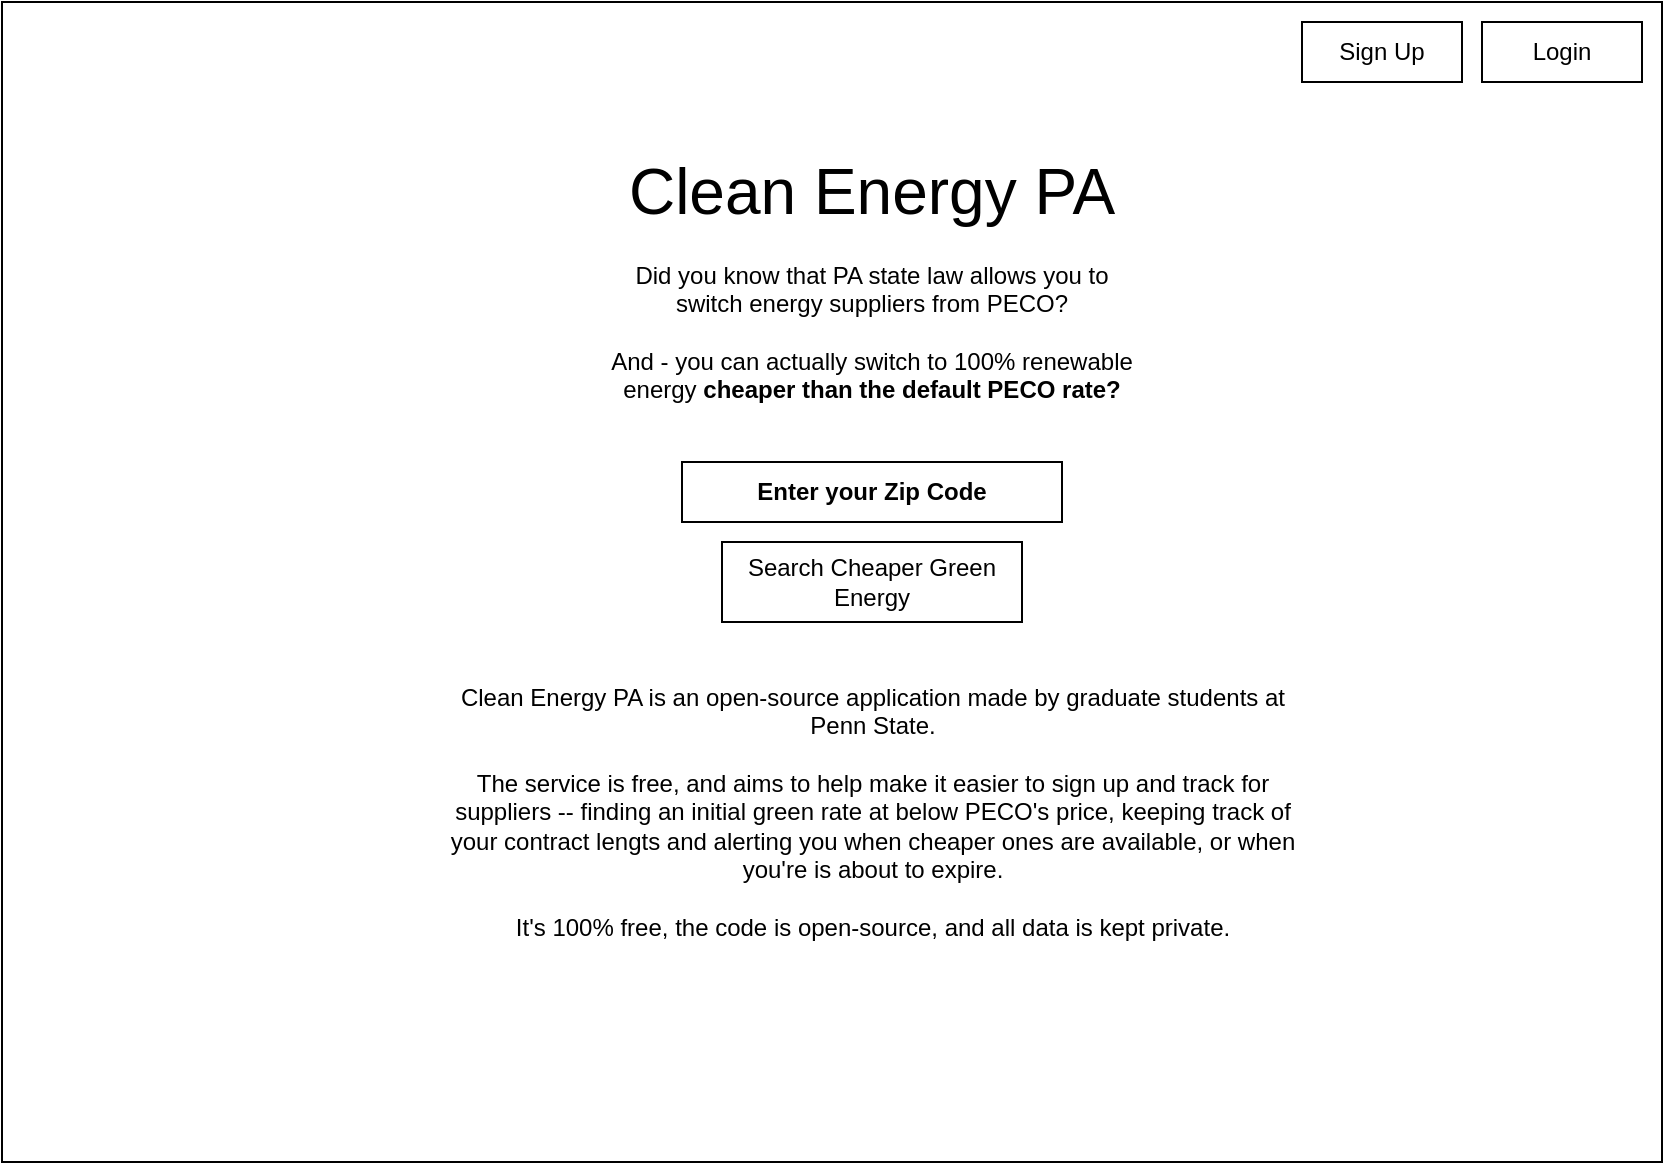 <mxfile version="21.5.0" type="device" pages="5">
  <diagram name="Landing Page" id="G5gbXoaZbaZ6ohgpXtbu">
    <mxGraphModel dx="1114" dy="740" grid="1" gridSize="10" guides="1" tooltips="1" connect="1" arrows="1" fold="1" page="1" pageScale="1" pageWidth="850" pageHeight="1100" math="0" shadow="0">
      <root>
        <mxCell id="0" />
        <mxCell id="1" parent="0" />
        <mxCell id="j_5XMxySv79X16WVs645-1" value="" style="rounded=0;whiteSpace=wrap;html=1;" parent="1" vertex="1">
          <mxGeometry x="11" y="70" width="830" height="580" as="geometry" />
        </mxCell>
        <mxCell id="j_5XMxySv79X16WVs645-2" value="Enter your Zip Code" style="rounded=0;whiteSpace=wrap;html=1;fontStyle=1" parent="1" vertex="1">
          <mxGeometry x="351" y="300" width="190" height="30" as="geometry" />
        </mxCell>
        <mxCell id="j_5XMxySv79X16WVs645-3" value="Search Cheaper Green Energy" style="rounded=0;whiteSpace=wrap;html=1;" parent="1" vertex="1">
          <mxGeometry x="371" y="340" width="150" height="40" as="geometry" />
        </mxCell>
        <mxCell id="j_5XMxySv79X16WVs645-4" value="&lt;font style=&quot;font-size: 32px;&quot;&gt;Clean Energy PA&lt;/font&gt;" style="text;strokeColor=none;align=center;fillColor=none;html=1;verticalAlign=middle;whiteSpace=wrap;rounded=0;" parent="1" vertex="1">
          <mxGeometry x="126" y="150" width="640" height="30" as="geometry" />
        </mxCell>
        <mxCell id="j_5XMxySv79X16WVs645-5" value="Did you know that PA state law allows you to switch energy suppliers from PECO?&lt;br&gt;&lt;br&gt;And - you can actually switch to 100% renewable energy&amp;nbsp;&lt;b style=&quot;border-color: var(--border-color);&quot;&gt;cheaper&lt;/b&gt;&amp;nbsp;&lt;b style=&quot;border-color: var(--border-color);&quot;&gt;than the default PECO rate?&lt;/b&gt;" style="text;strokeColor=none;align=center;fillColor=none;html=1;verticalAlign=middle;whiteSpace=wrap;rounded=0;" parent="1" vertex="1">
          <mxGeometry x="311" y="220" width="270" height="30" as="geometry" />
        </mxCell>
        <mxCell id="j_5XMxySv79X16WVs645-6" value="Clean Energy PA is an open-source application made by graduate students at Penn State.&lt;br&gt;&lt;br&gt;The service is free, and aims to help make it easier to sign up and track for suppliers -- finding an initial green rate at below PECO&#39;s price, keeping track of your contract lengts and alerting you when cheaper ones are available, or when you&#39;re is about to expire.&lt;br&gt;&lt;br&gt;It&#39;s 100% free, the code is open-source, and all data is kept private." style="text;strokeColor=none;align=center;fillColor=none;html=1;verticalAlign=middle;whiteSpace=wrap;rounded=0;" parent="1" vertex="1">
          <mxGeometry x="228.5" y="470" width="435" height="10" as="geometry" />
        </mxCell>
        <mxCell id="j_5XMxySv79X16WVs645-7" value="Login" style="rounded=0;whiteSpace=wrap;html=1;" parent="1" vertex="1">
          <mxGeometry x="751" y="80" width="80" height="30" as="geometry" />
        </mxCell>
        <mxCell id="j_5XMxySv79X16WVs645-8" value="Sign Up" style="rounded=0;whiteSpace=wrap;html=1;" parent="1" vertex="1">
          <mxGeometry x="661" y="80" width="80" height="30" as="geometry" />
        </mxCell>
      </root>
    </mxGraphModel>
  </diagram>
  <diagram id="cobLo2WWUylWDpU3vQ0S" name="SIgn Up">
    <mxGraphModel dx="1013" dy="673" grid="1" gridSize="10" guides="1" tooltips="1" connect="1" arrows="1" fold="1" page="1" pageScale="1" pageWidth="850" pageHeight="1100" math="0" shadow="0">
      <root>
        <mxCell id="0" />
        <mxCell id="1" parent="0" />
        <mxCell id="8TdvDXh82R9zKnkD7a1b-1" value="" style="rounded=0;whiteSpace=wrap;html=1;" parent="1" vertex="1">
          <mxGeometry x="11" y="70" width="830" height="580" as="geometry" />
        </mxCell>
        <mxCell id="8TdvDXh82R9zKnkD7a1b-2" value="E-mail Address" style="rounded=0;whiteSpace=wrap;html=1;" parent="1" vertex="1">
          <mxGeometry x="325" y="200" width="190" height="30" as="geometry" />
        </mxCell>
        <mxCell id="RkZBvtA_enA_jgj_HIPV-1" value="&lt;font style=&quot;font-size: 32px;&quot;&gt;Sign Up&lt;/font&gt;" style="text;strokeColor=none;align=center;fillColor=none;html=1;verticalAlign=middle;whiteSpace=wrap;rounded=0;" parent="1" vertex="1">
          <mxGeometry x="100" y="150" width="640" height="30" as="geometry" />
        </mxCell>
        <mxCell id="RkZBvtA_enA_jgj_HIPV-2" value="First Name" style="rounded=0;whiteSpace=wrap;html=1;" parent="1" vertex="1">
          <mxGeometry x="325" y="250" width="190" height="30" as="geometry" />
        </mxCell>
        <mxCell id="RkZBvtA_enA_jgj_HIPV-3" value="Last Name" style="rounded=0;whiteSpace=wrap;html=1;" parent="1" vertex="1">
          <mxGeometry x="325" y="300" width="190" height="30" as="geometry" />
        </mxCell>
        <mxCell id="RkZBvtA_enA_jgj_HIPV-4" value="Password" style="rounded=0;whiteSpace=wrap;html=1;" parent="1" vertex="1">
          <mxGeometry x="325" y="400" width="190" height="30" as="geometry" />
        </mxCell>
        <mxCell id="RkZBvtA_enA_jgj_HIPV-5" value="Re-enter Password" style="rounded=0;whiteSpace=wrap;html=1;" parent="1" vertex="1">
          <mxGeometry x="325" y="450" width="190" height="30" as="geometry" />
        </mxCell>
        <mxCell id="RkZBvtA_enA_jgj_HIPV-6" value="Sign Up!" style="rounded=0;whiteSpace=wrap;html=1;" parent="1" vertex="1">
          <mxGeometry x="360" y="520" width="120" height="30" as="geometry" />
        </mxCell>
        <mxCell id="RkZBvtA_enA_jgj_HIPV-7" value="Zip Code" style="rounded=0;whiteSpace=wrap;html=1;" parent="1" vertex="1">
          <mxGeometry x="325" y="350" width="190" height="30" as="geometry" />
        </mxCell>
        <mxCell id="_-HdyOLthVO_U-IoXRDH-1" value="By signing up, Clean Energy PA will persist your choices and alert you only when you have a lower rate, or your contract term is about to end." style="text;strokeColor=none;align=center;fillColor=none;html=1;verticalAlign=middle;whiteSpace=wrap;rounded=0;" parent="1" vertex="1">
          <mxGeometry x="300" y="580" width="270" height="30" as="geometry" />
        </mxCell>
        <mxCell id="pI5dmmvKZWstELasSX4H-2" value="Enable Email Notifications" style="text;strokeColor=none;align=center;fillColor=none;html=1;verticalAlign=middle;whiteSpace=wrap;rounded=0;" vertex="1" parent="1">
          <mxGeometry x="339" y="490" width="176" height="30" as="geometry" />
        </mxCell>
        <mxCell id="1F8PNAB_7wj-d05bzKuv-1" value="" style="rounded=0;whiteSpace=wrap;html=1;shadow=0;" vertex="1" parent="1">
          <mxGeometry x="325" y="495" width="20" height="20" as="geometry" />
        </mxCell>
        <mxCell id="1F8PNAB_7wj-d05bzKuv-3" value="X" style="text;strokeColor=none;align=center;fillColor=none;html=1;verticalAlign=middle;whiteSpace=wrap;rounded=0;" vertex="1" parent="1">
          <mxGeometry x="325" y="495" width="20" height="20" as="geometry" />
        </mxCell>
      </root>
    </mxGraphModel>
  </diagram>
  <diagram id="TK5zlgImqSnUWF_NvYjh" name="Login">
    <mxGraphModel dx="1114" dy="740" grid="1" gridSize="10" guides="1" tooltips="1" connect="1" arrows="1" fold="1" page="1" pageScale="1" pageWidth="850" pageHeight="1100" math="0" shadow="0">
      <root>
        <mxCell id="0" />
        <mxCell id="1" parent="0" />
        <mxCell id="q0_j2i85gH30eTLd9Mds-1" value="" style="rounded=0;whiteSpace=wrap;html=1;" parent="1" vertex="1">
          <mxGeometry x="11" y="70" width="830" height="580" as="geometry" />
        </mxCell>
        <mxCell id="q0_j2i85gH30eTLd9Mds-3" value="&lt;font style=&quot;font-size: 32px;&quot;&gt;Login&lt;/font&gt;" style="text;strokeColor=none;align=center;fillColor=none;html=1;verticalAlign=middle;whiteSpace=wrap;rounded=0;" parent="1" vertex="1">
          <mxGeometry x="100" y="150" width="640" height="30" as="geometry" />
        </mxCell>
        <mxCell id="x385-i7jVfiwOXRyHoRR-1" value="E-mail Address" style="rounded=0;whiteSpace=wrap;html=1;" parent="1" vertex="1">
          <mxGeometry x="325" y="230" width="190" height="30" as="geometry" />
        </mxCell>
        <mxCell id="x385-i7jVfiwOXRyHoRR-2" value="Password" style="rounded=0;whiteSpace=wrap;html=1;" parent="1" vertex="1">
          <mxGeometry x="325" y="280" width="190" height="30" as="geometry" />
        </mxCell>
        <mxCell id="x385-i7jVfiwOXRyHoRR-3" value="Log In" style="rounded=0;whiteSpace=wrap;html=1;" parent="1" vertex="1">
          <mxGeometry x="360" y="360" width="120" height="30" as="geometry" />
        </mxCell>
        <mxCell id="nanbTwQx_5ESwre0yXlX-1" value="&lt;h1 class=&quot;a-size-large a-spacing-none&quot;&gt;&lt;span id=&quot;productTitle&quot; class=&quot;a-size-large product-title-word-break&quot;&gt;&lt;font style=&quot;font-size: 12px;&quot;&gt;Reset Password&lt;/font&gt;&lt;/span&gt;&lt;/h1&gt;" style="text;whiteSpace=wrap;html=1;" vertex="1" parent="1">
          <mxGeometry x="370" y="360" width="100" height="70" as="geometry" />
        </mxCell>
        <mxCell id="gdvSbZj5Dm3Hav5e4DjE-1" value="If Reset is chosen, a prompt will open asking for an email." style="shape=callout;whiteSpace=wrap;html=1;perimeter=calloutPerimeter;position2=0.03;" vertex="1" parent="1">
          <mxGeometry x="500" y="317" width="120" height="86" as="geometry" />
        </mxCell>
      </root>
    </mxGraphModel>
  </diagram>
  <diagram id="m826VMLoGEhXKx-HadqA" name="Results">
    <mxGraphModel dx="1114" dy="740" grid="1" gridSize="10" guides="1" tooltips="1" connect="1" arrows="1" fold="1" page="1" pageScale="1" pageWidth="850" pageHeight="1100" math="0" shadow="0">
      <root>
        <mxCell id="0" />
        <mxCell id="1" parent="0" />
        <mxCell id="GQoeBR7rb7PLKWZMMEot-1" value="" style="rounded=0;whiteSpace=wrap;html=1;" parent="1" vertex="1">
          <mxGeometry x="11" y="70" width="830" height="580" as="geometry" />
        </mxCell>
        <mxCell id="GQoeBR7rb7PLKWZMMEot-3" value="&lt;font style=&quot;font-size: 32px;&quot;&gt;100% Clean Energy Options for {Zip Code}&lt;/font&gt;" style="text;strokeColor=none;align=center;fillColor=none;html=1;verticalAlign=middle;whiteSpace=wrap;rounded=0;" parent="1" vertex="1">
          <mxGeometry x="100" y="130" width="640" height="30" as="geometry" />
        </mxCell>
        <mxCell id="0dOwh1pYnS5LPoGWl9Yz-2" value="&lt;font style=&quot;font-size: 26px;&quot;&gt;{Company 1&lt;br&gt;Name}&lt;br&gt;&lt;/font&gt;" style="text;strokeColor=none;align=center;fillColor=none;html=1;verticalAlign=middle;whiteSpace=wrap;rounded=0;" parent="1" vertex="1">
          <mxGeometry x="100" y="220" width="190" height="30" as="geometry" />
        </mxCell>
        <mxCell id="0dOwh1pYnS5LPoGWl9Yz-3" value="&lt;font style=&quot;font-size: 13px;&quot;&gt;X Less than PECO&lt;/font&gt;" style="text;strokeColor=none;align=center;fillColor=none;html=1;verticalAlign=middle;whiteSpace=wrap;rounded=0;" parent="1" vertex="1">
          <mxGeometry x="330" y="227" width="190" height="30" as="geometry" />
        </mxCell>
        <mxCell id="0dOwh1pYnS5LPoGWl9Yz-4" value="&lt;font style=&quot;font-size: 17px;&quot;&gt;{Rate} per kWH&lt;/font&gt;" style="text;strokeColor=none;align=center;fillColor=none;html=1;verticalAlign=middle;whiteSpace=wrap;rounded=0;" parent="1" vertex="1">
          <mxGeometry x="330" y="200" width="190" height="30" as="geometry" />
        </mxCell>
        <mxCell id="fSuD9doJcf3MZ7AJzd6B-1" value="Select and Save" style="rounded=0;whiteSpace=wrap;html=1;" parent="1" vertex="1">
          <mxGeometry x="582" y="220" width="120" height="30" as="geometry" />
        </mxCell>
        <mxCell id="e3JrtJ6DAXIPGHZl00XI-1" value="Login" style="rounded=0;whiteSpace=wrap;html=1;" parent="1" vertex="1">
          <mxGeometry x="726" y="80" width="80" height="30" as="geometry" />
        </mxCell>
        <mxCell id="e3JrtJ6DAXIPGHZl00XI-2" value="Sign Up" style="rounded=0;whiteSpace=wrap;html=1;" parent="1" vertex="1">
          <mxGeometry x="636" y="80" width="80" height="30" as="geometry" />
        </mxCell>
        <mxCell id="e3JrtJ6DAXIPGHZl00XI-3" value="&lt;font style=&quot;font-size: 13px;&quot;&gt;Contract Length: X&lt;/font&gt;" style="text;strokeColor=none;align=center;fillColor=none;html=1;verticalAlign=middle;whiteSpace=wrap;rounded=0;" parent="1" vertex="1">
          <mxGeometry x="330" y="280" width="190" height="30" as="geometry" />
        </mxCell>
        <mxCell id="e3JrtJ6DAXIPGHZl00XI-5" value="" style="endArrow=none;dashed=1;html=1;dashPattern=1 3;strokeWidth=2;rounded=0;" parent="1" edge="1">
          <mxGeometry width="50" height="50" relative="1" as="geometry">
            <mxPoint x="170" y="310" as="sourcePoint" />
            <mxPoint x="620" y="310" as="targetPoint" />
          </mxGeometry>
        </mxCell>
        <mxCell id="e3JrtJ6DAXIPGHZl00XI-6" value="&lt;font style=&quot;font-size: 26px;&quot;&gt;{Company 2&lt;br&gt;Name}&lt;br&gt;&lt;/font&gt;" style="text;strokeColor=none;align=center;fillColor=none;html=1;verticalAlign=middle;whiteSpace=wrap;rounded=0;" parent="1" vertex="1">
          <mxGeometry x="94" y="350" width="190" height="30" as="geometry" />
        </mxCell>
        <mxCell id="e3JrtJ6DAXIPGHZl00XI-9" value="Select and Save" style="rounded=0;whiteSpace=wrap;html=1;" parent="1" vertex="1">
          <mxGeometry x="584" y="350" width="120" height="30" as="geometry" />
        </mxCell>
        <mxCell id="e3JrtJ6DAXIPGHZl00XI-11" value="" style="endArrow=none;dashed=1;html=1;dashPattern=1 3;strokeWidth=2;rounded=0;" parent="1" edge="1">
          <mxGeometry width="50" height="50" relative="1" as="geometry">
            <mxPoint x="164" y="440" as="sourcePoint" />
            <mxPoint x="614" y="440" as="targetPoint" />
          </mxGeometry>
        </mxCell>
        <mxCell id="e3JrtJ6DAXIPGHZl00XI-12" value="&lt;font style=&quot;font-size: 26px;&quot;&gt;{Company 3&lt;br&gt;Name}&lt;br&gt;&lt;/font&gt;" style="text;strokeColor=none;align=center;fillColor=none;html=1;verticalAlign=middle;whiteSpace=wrap;rounded=0;" parent="1" vertex="1">
          <mxGeometry x="92" y="492" width="190" height="30" as="geometry" />
        </mxCell>
        <mxCell id="e3JrtJ6DAXIPGHZl00XI-15" value="Select and Save" style="rounded=0;whiteSpace=wrap;html=1;" parent="1" vertex="1">
          <mxGeometry x="582" y="492" width="120" height="30" as="geometry" />
        </mxCell>
        <mxCell id="e3JrtJ6DAXIPGHZl00XI-17" value="" style="endArrow=none;dashed=1;html=1;dashPattern=1 3;strokeWidth=2;rounded=0;" parent="1" edge="1">
          <mxGeometry width="50" height="50" relative="1" as="geometry">
            <mxPoint x="162" y="582" as="sourcePoint" />
            <mxPoint x="612" y="582" as="targetPoint" />
          </mxGeometry>
        </mxCell>
        <mxCell id="TzAduP9OPI5Wu0lnWVxA-1" value="If logged in, save the choice and go to the supplier website for sign-up" style="shape=callout;whiteSpace=wrap;html=1;perimeter=calloutPerimeter;position2=0.03;" parent="1" vertex="1">
          <mxGeometry x="706" y="164" width="120" height="86" as="geometry" />
        </mxCell>
        <mxCell id="_509WN5lErQ_0kBMIjUo-1" value="&lt;font style=&quot;font-size: 13px;&quot;&gt;X Less than Current Contract&lt;/font&gt;" style="text;strokeColor=none;align=center;fillColor=none;html=1;verticalAlign=middle;whiteSpace=wrap;rounded=0;" parent="1" vertex="1">
          <mxGeometry x="330" y="254" width="190" height="30" as="geometry" />
        </mxCell>
        <mxCell id="_509WN5lErQ_0kBMIjUo-2" value="&lt;font style=&quot;font-size: 13px;&quot;&gt;X Less than PECO&lt;/font&gt;" style="text;strokeColor=none;align=center;fillColor=none;html=1;verticalAlign=middle;whiteSpace=wrap;rounded=0;" parent="1" vertex="1">
          <mxGeometry x="330" y="347" width="190" height="30" as="geometry" />
        </mxCell>
        <mxCell id="_509WN5lErQ_0kBMIjUo-3" value="&lt;font style=&quot;font-size: 17px;&quot;&gt;{Rate} per kWH&lt;/font&gt;" style="text;strokeColor=none;align=center;fillColor=none;html=1;verticalAlign=middle;whiteSpace=wrap;rounded=0;" parent="1" vertex="1">
          <mxGeometry x="330" y="320" width="190" height="30" as="geometry" />
        </mxCell>
        <mxCell id="_509WN5lErQ_0kBMIjUo-4" value="&lt;font style=&quot;font-size: 13px;&quot;&gt;Contract Length: X&lt;/font&gt;" style="text;strokeColor=none;align=center;fillColor=none;html=1;verticalAlign=middle;whiteSpace=wrap;rounded=0;" parent="1" vertex="1">
          <mxGeometry x="330" y="400" width="190" height="30" as="geometry" />
        </mxCell>
        <mxCell id="_509WN5lErQ_0kBMIjUo-5" value="&lt;font style=&quot;font-size: 13px;&quot;&gt;X Less than Current Contract&lt;/font&gt;" style="text;strokeColor=none;align=center;fillColor=none;html=1;verticalAlign=middle;whiteSpace=wrap;rounded=0;" parent="1" vertex="1">
          <mxGeometry x="330" y="374" width="190" height="30" as="geometry" />
        </mxCell>
        <mxCell id="_509WN5lErQ_0kBMIjUo-6" value="&lt;font style=&quot;font-size: 13px;&quot;&gt;X Less than PECO&lt;/font&gt;" style="text;strokeColor=none;align=center;fillColor=none;html=1;verticalAlign=middle;whiteSpace=wrap;rounded=0;" parent="1" vertex="1">
          <mxGeometry x="330" y="487" width="190" height="30" as="geometry" />
        </mxCell>
        <mxCell id="_509WN5lErQ_0kBMIjUo-7" value="&lt;font style=&quot;font-size: 17px;&quot;&gt;{Rate} per kWH&lt;/font&gt;" style="text;strokeColor=none;align=center;fillColor=none;html=1;verticalAlign=middle;whiteSpace=wrap;rounded=0;" parent="1" vertex="1">
          <mxGeometry x="330" y="460" width="190" height="30" as="geometry" />
        </mxCell>
        <mxCell id="_509WN5lErQ_0kBMIjUo-8" value="&lt;font style=&quot;font-size: 13px;&quot;&gt;Contract Length: X&lt;/font&gt;" style="text;strokeColor=none;align=center;fillColor=none;html=1;verticalAlign=middle;whiteSpace=wrap;rounded=0;" parent="1" vertex="1">
          <mxGeometry x="330" y="540" width="190" height="30" as="geometry" />
        </mxCell>
        <mxCell id="_509WN5lErQ_0kBMIjUo-9" value="&lt;font style=&quot;font-size: 13px;&quot;&gt;X Less than Current Contract&lt;/font&gt;" style="text;strokeColor=none;align=center;fillColor=none;html=1;verticalAlign=middle;whiteSpace=wrap;rounded=0;" parent="1" vertex="1">
          <mxGeometry x="330" y="514" width="190" height="30" as="geometry" />
        </mxCell>
        <mxCell id="_509WN5lErQ_0kBMIjUo-10" value="If not logged in, direct to login page" style="shape=callout;whiteSpace=wrap;html=1;perimeter=calloutPerimeter;position2=0.2;" parent="1" vertex="1">
          <mxGeometry x="686" y="280" width="120" height="80" as="geometry" />
        </mxCell>
        <mxCell id="_509WN5lErQ_0kBMIjUo-11" value="Only show if logged in and a contract already is in place" style="shape=callout;whiteSpace=wrap;html=1;perimeter=calloutPerimeter;position2=0.25;" parent="1" vertex="1">
          <mxGeometry x="490" y="434" width="118" height="83" as="geometry" />
        </mxCell>
      </root>
    </mxGraphModel>
  </diagram>
  <diagram id="NnV1yabp4-2a6qrZbjsb" name="Profile Settings">
    <mxGraphModel dx="1013" dy="673" grid="1" gridSize="10" guides="1" tooltips="1" connect="1" arrows="1" fold="1" page="1" pageScale="1" pageWidth="850" pageHeight="1100" math="0" shadow="0">
      <root>
        <mxCell id="0" />
        <mxCell id="1" parent="0" />
        <mxCell id="4WouT0pvqESOqxNWjNyX-1" value="" style="rounded=0;whiteSpace=wrap;html=1;" parent="1" vertex="1">
          <mxGeometry x="11" y="70" width="830" height="580" as="geometry" />
        </mxCell>
        <mxCell id="4WouT0pvqESOqxNWjNyX-2" value="&lt;font style=&quot;font-size: 32px;&quot;&gt;Profile Settings&lt;/font&gt;" style="text;strokeColor=none;align=center;fillColor=none;html=1;verticalAlign=middle;whiteSpace=wrap;rounded=0;" parent="1" vertex="1">
          <mxGeometry x="100" y="130" width="640" height="30" as="geometry" />
        </mxCell>
        <mxCell id="4WouT0pvqESOqxNWjNyX-6" value="Delete Account" style="rounded=0;whiteSpace=wrap;html=1;" parent="1" vertex="1">
          <mxGeometry x="360" y="470" width="120" height="30" as="geometry" />
        </mxCell>
        <mxCell id="4WouT0pvqESOqxNWjNyX-25" value="" style="sketch=0;outlineConnect=0;fontColor=#232F3E;gradientColor=none;fillColor=#232F3D;strokeColor=none;dashed=0;verticalLabelPosition=bottom;verticalAlign=top;align=center;html=1;fontSize=12;fontStyle=0;aspect=fixed;pointerEvents=1;shape=mxgraph.aws4.gear;" parent="1" vertex="1">
          <mxGeometry x="810" y="86" width="18" height="18" as="geometry" />
        </mxCell>
        <mxCell id="4WouT0pvqESOqxNWjNyX-26" value="&lt;font style=&quot;font-size: 16px;&quot;&gt;Welcome, {First Name}&lt;/font&gt;" style="text;strokeColor=none;align=center;fillColor=none;html=1;verticalAlign=middle;whiteSpace=wrap;rounded=0;" parent="1" vertex="1">
          <mxGeometry x="380" y="80" width="640" height="30" as="geometry" />
        </mxCell>
        <mxCell id="4WouT0pvqESOqxNWjNyX-27" value="&lt;font style=&quot;font-size: 21px;&quot;&gt;First Name: {First Name}&lt;br&gt;Last Name: {Last Name}&lt;br&gt;Email: {Email Address}&lt;br&gt;Current Supplier : {Current Supplier Name}&lt;br&gt;Current Rate: {Current Supplier Rate}&lt;br&gt;Time Left on Contract: {Current Supplier Contract End Date}&lt;br&gt;&lt;/font&gt;" style="text;strokeColor=none;align=center;fillColor=none;html=1;verticalAlign=middle;whiteSpace=wrap;rounded=0;" parent="1" vertex="1">
          <mxGeometry x="100" y="270" width="640" height="30" as="geometry" />
        </mxCell>
        <mxCell id="LtZ4VZYNHqqTi6AkeaPI-1" value="" style="rounded=0;whiteSpace=wrap;html=1;" vertex="1" parent="1">
          <mxGeometry x="321" y="390" width="20" height="20" as="geometry" />
        </mxCell>
        <mxCell id="LtZ4VZYNHqqTi6AkeaPI-5" value="X" style="text;strokeColor=none;align=center;fillColor=none;html=1;verticalAlign=middle;whiteSpace=wrap;rounded=0;" vertex="1" parent="1">
          <mxGeometry x="321" y="390" width="20" height="20" as="geometry" />
        </mxCell>
        <mxCell id="LtZ4VZYNHqqTi6AkeaPI-9" value="Email Notifications Enabled" style="text;strokeColor=none;align=center;fillColor=none;html=1;verticalAlign=middle;whiteSpace=wrap;rounded=0;" vertex="1" parent="1">
          <mxGeometry x="338" y="385" width="176" height="30" as="geometry" />
        </mxCell>
        <mxCell id="LtZ4VZYNHqqTi6AkeaPI-11" value="Reset Password" style="rounded=0;whiteSpace=wrap;html=1;" vertex="1" parent="1">
          <mxGeometry x="360" y="430" width="120" height="30" as="geometry" />
        </mxCell>
        <mxCell id="klvNwvV3B74dwcY9wOWY-1" value="If Reset is chosen, a prompt will open asking for an email." style="shape=callout;whiteSpace=wrap;html=1;perimeter=calloutPerimeter;position2=0.03;" vertex="1" parent="1">
          <mxGeometry x="514" y="374" width="120" height="86" as="geometry" />
        </mxCell>
      </root>
    </mxGraphModel>
  </diagram>
</mxfile>
